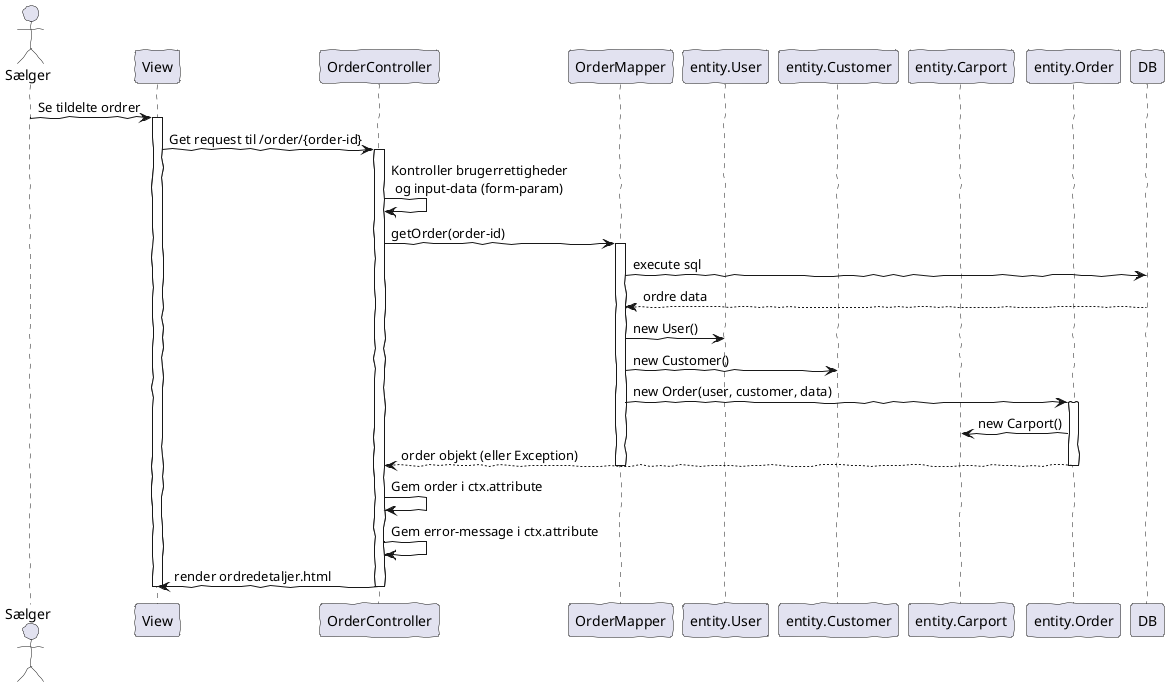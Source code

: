 @startuml
'https://plantuml.com/sequence-diagram
!pragma layout smetana
skinparam handwritten true

actor Sælger
participant View as V
participant "OrderController" as C
participant "OrderMapper" as M
participant entity.User as User
participant entity.Customer as Customer
participant entity.Carport as Carport
participant entity.Order as Order
participant DB


Sælger -> V: Se tildelte ordrer
activate V

V -> C: Get request til /order/{order-id}
activate C
C -> C: Kontroller brugerrettigheder\n og input-data (form-param)
C -> M: getOrder(order-id)
activate M
M -> DB: execute sql
DB --> M: ordre data
M -> User : new User()
M -> Customer: new Customer()
M -> Order: new Order(user, customer, data)
activate Order
Order -> Carport: new Carport()
Order --> C: order objekt (eller Exception)
deactivate Order
deactivate M
C -> C: Gem order i ctx.attribute
C -> C: Gem error-message i ctx.attribute
C -> V: render ordredetaljer.html
deactivate C

deactivate V

@enduml